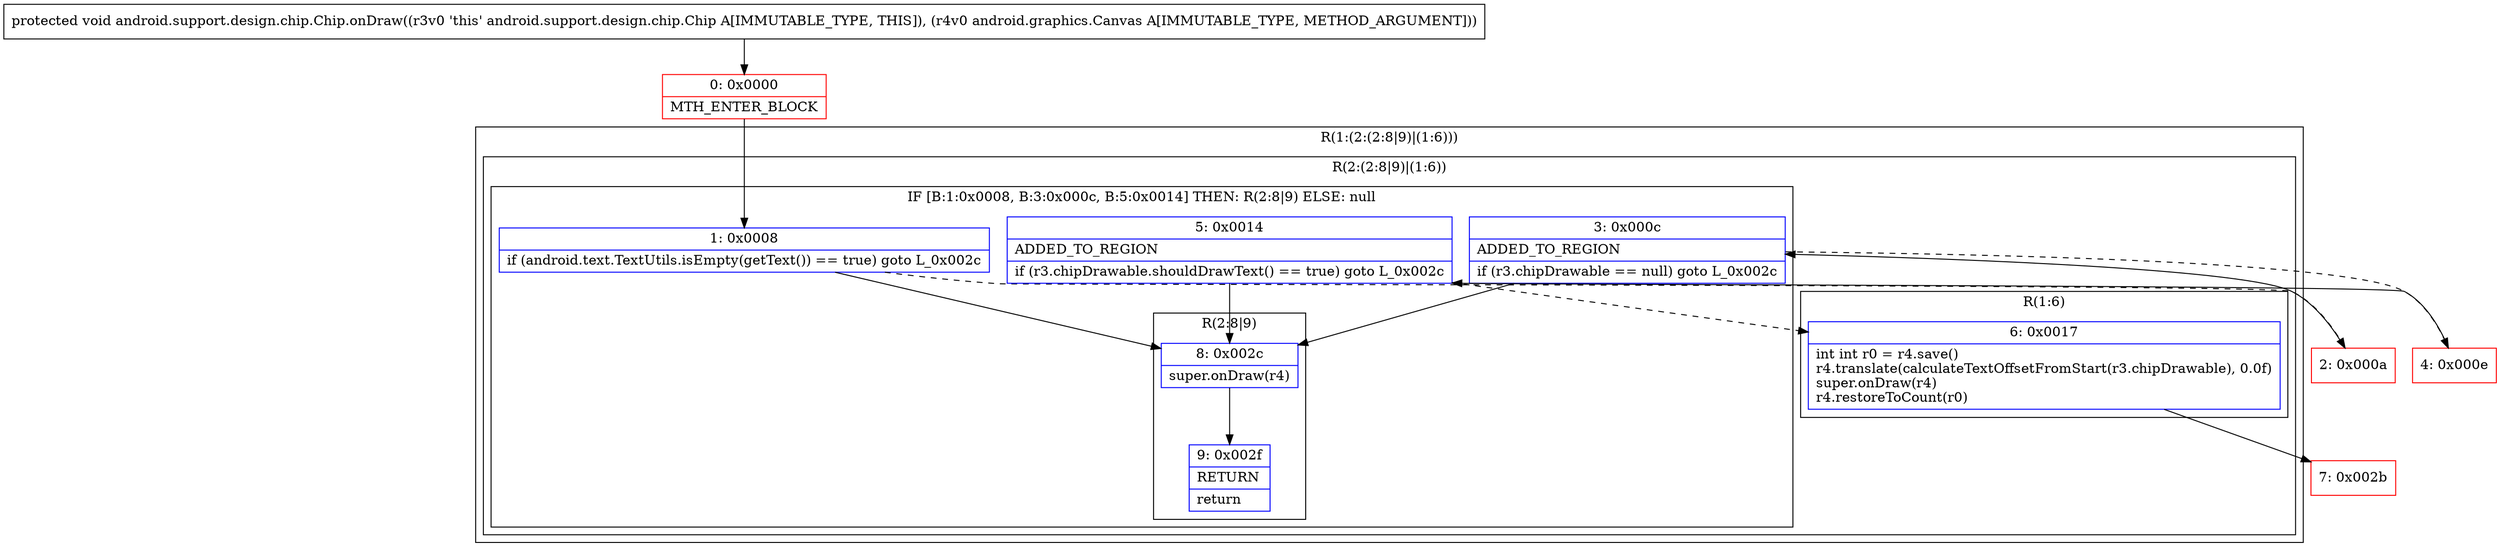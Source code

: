 digraph "CFG forandroid.support.design.chip.Chip.onDraw(Landroid\/graphics\/Canvas;)V" {
subgraph cluster_Region_868571272 {
label = "R(1:(2:(2:8|9)|(1:6)))";
node [shape=record,color=blue];
subgraph cluster_Region_990252330 {
label = "R(2:(2:8|9)|(1:6))";
node [shape=record,color=blue];
subgraph cluster_IfRegion_1761507316 {
label = "IF [B:1:0x0008, B:3:0x000c, B:5:0x0014] THEN: R(2:8|9) ELSE: null";
node [shape=record,color=blue];
Node_1 [shape=record,label="{1\:\ 0x0008|if (android.text.TextUtils.isEmpty(getText()) == true) goto L_0x002c\l}"];
Node_3 [shape=record,label="{3\:\ 0x000c|ADDED_TO_REGION\l|if (r3.chipDrawable == null) goto L_0x002c\l}"];
Node_5 [shape=record,label="{5\:\ 0x0014|ADDED_TO_REGION\l|if (r3.chipDrawable.shouldDrawText() == true) goto L_0x002c\l}"];
subgraph cluster_Region_710270563 {
label = "R(2:8|9)";
node [shape=record,color=blue];
Node_8 [shape=record,label="{8\:\ 0x002c|super.onDraw(r4)\l}"];
Node_9 [shape=record,label="{9\:\ 0x002f|RETURN\l|return\l}"];
}
}
subgraph cluster_Region_812236758 {
label = "R(1:6)";
node [shape=record,color=blue];
Node_6 [shape=record,label="{6\:\ 0x0017|int int r0 = r4.save()\lr4.translate(calculateTextOffsetFromStart(r3.chipDrawable), 0.0f)\lsuper.onDraw(r4)\lr4.restoreToCount(r0)\l}"];
}
}
}
Node_0 [shape=record,color=red,label="{0\:\ 0x0000|MTH_ENTER_BLOCK\l}"];
Node_2 [shape=record,color=red,label="{2\:\ 0x000a}"];
Node_4 [shape=record,color=red,label="{4\:\ 0x000e}"];
Node_7 [shape=record,color=red,label="{7\:\ 0x002b}"];
MethodNode[shape=record,label="{protected void android.support.design.chip.Chip.onDraw((r3v0 'this' android.support.design.chip.Chip A[IMMUTABLE_TYPE, THIS]), (r4v0 android.graphics.Canvas A[IMMUTABLE_TYPE, METHOD_ARGUMENT])) }"];
MethodNode -> Node_0;
Node_1 -> Node_2[style=dashed];
Node_1 -> Node_8;
Node_3 -> Node_4[style=dashed];
Node_3 -> Node_8;
Node_5 -> Node_6[style=dashed];
Node_5 -> Node_8;
Node_8 -> Node_9;
Node_6 -> Node_7;
Node_0 -> Node_1;
Node_2 -> Node_3;
Node_4 -> Node_5;
}

